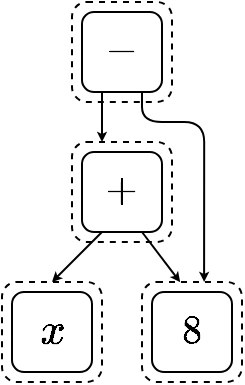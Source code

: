 <mxfile version="24.7.17">
  <diagram id="WvHjm1HEhhVKs3oMtiiu" name="Page-1">
    <mxGraphModel dx="754" dy="539" grid="1" gridSize="10" guides="1" tooltips="1" connect="1" arrows="1" fold="1" page="1" pageScale="1" pageWidth="1100" pageHeight="850" math="1" shadow="0">
      <root>
        <mxCell id="0" />
        <mxCell id="1" parent="0" />
        <mxCell id="xBYAKWbB2OGDabFkx_kC-5" value="" style="rounded=1;whiteSpace=wrap;html=1;fillColor=none;aspect=fixed;dashed=1;strokeColor=#000000;" parent="1" vertex="1">
          <mxGeometry x="75" y="105" width="50" height="50" as="geometry" />
        </mxCell>
        <mxCell id="xBYAKWbB2OGDabFkx_kC-3" value="" style="rounded=1;whiteSpace=wrap;html=1;fillColor=none;aspect=fixed;dashed=1;strokeColor=#000000;" parent="1" vertex="1">
          <mxGeometry x="75" y="35" width="50" height="50" as="geometry" />
        </mxCell>
        <mxCell id="xBYAKWbB2OGDabFkx_kC-2" value="&lt;div style=&quot;&quot;&gt;&lt;span style=&quot;background-color: initial;&quot;&gt;&lt;font face=&quot;Helvetica&quot; style=&quot;font-size: 17px;&quot;&gt;$$-$$&lt;/font&gt;&lt;/span&gt;&lt;/div&gt;" style="rounded=1;whiteSpace=wrap;html=1;fillColor=none;aspect=fixed;align=center;" parent="1" vertex="1">
          <mxGeometry x="80" y="40" width="40" height="40" as="geometry" />
        </mxCell>
        <mxCell id="xBYAKWbB2OGDabFkx_kC-4" value="&lt;font face=&quot;Helvetica&quot; style=&quot;font-size: 17px;&quot;&gt;$$+$$&lt;/font&gt;" style="rounded=1;whiteSpace=wrap;html=1;fillColor=none;aspect=fixed;verticalAlign=middle;horizontal=1;labelPosition=center;verticalLabelPosition=middle;align=center;fontSize=16;" parent="1" vertex="1">
          <mxGeometry x="80" y="110" width="40" height="40" as="geometry" />
        </mxCell>
        <mxCell id="xBYAKWbB2OGDabFkx_kC-12" value="" style="rounded=1;whiteSpace=wrap;html=1;fillColor=none;aspect=fixed;dashed=1;strokeColor=#000000;" parent="1" vertex="1">
          <mxGeometry x="110" y="175" width="50" height="50" as="geometry" />
        </mxCell>
        <mxCell id="xBYAKWbB2OGDabFkx_kC-13" value="&lt;font style=&quot;font-size: 17px;&quot;&gt;$$8$$&lt;/font&gt;" style="rounded=1;whiteSpace=wrap;html=1;fillColor=none;aspect=fixed;verticalAlign=middle;horizontal=1;labelPosition=center;verticalLabelPosition=middle;align=center;fontSize=16;" parent="1" vertex="1">
          <mxGeometry x="115" y="180" width="40" height="40" as="geometry" />
        </mxCell>
        <mxCell id="xBYAKWbB2OGDabFkx_kC-14" value="" style="rounded=1;whiteSpace=wrap;html=1;fillColor=none;aspect=fixed;dashed=1;strokeColor=#000000;" parent="1" vertex="1">
          <mxGeometry x="40" y="175" width="50" height="50" as="geometry" />
        </mxCell>
        <mxCell id="xBYAKWbB2OGDabFkx_kC-15" value="&lt;font face=&quot;Helvetica&quot; style=&quot;font-size: 19px;&quot;&gt;$$x$$&lt;/font&gt;" style="rounded=1;whiteSpace=wrap;html=1;fillColor=none;aspect=fixed;verticalAlign=middle;horizontal=1;labelPosition=center;verticalLabelPosition=middle;align=center;fontSize=16;" parent="1" vertex="1">
          <mxGeometry x="45" y="180" width="40" height="40" as="geometry" />
        </mxCell>
        <mxCell id="xBYAKWbB2OGDabFkx_kC-16" style="edgeStyle=orthogonalEdgeStyle;rounded=0;orthogonalLoop=1;jettySize=auto;html=1;entryX=0.318;entryY=-0.012;entryDx=0;entryDy=0;entryPerimeter=0;endSize=2;exitX=0.25;exitY=1;exitDx=0;exitDy=0;" parent="1" source="xBYAKWbB2OGDabFkx_kC-2" edge="1">
          <mxGeometry relative="1" as="geometry">
            <mxPoint x="100" y="90" as="sourcePoint" />
            <mxPoint x="90" y="105" as="targetPoint" />
            <Array as="points">
              <mxPoint x="90" y="90" />
              <mxPoint x="90" y="90" />
            </Array>
          </mxGeometry>
        </mxCell>
        <mxCell id="xBYAKWbB2OGDabFkx_kC-17" style="edgeStyle=orthogonalEdgeStyle;rounded=1;orthogonalLoop=1;jettySize=auto;html=1;exitX=0.75;exitY=1;exitDx=0;exitDy=0;entryX=0.621;entryY=-0.001;entryDx=0;entryDy=0;endSize=2;entryPerimeter=0;" parent="1" source="xBYAKWbB2OGDabFkx_kC-2" target="xBYAKWbB2OGDabFkx_kC-12" edge="1">
          <mxGeometry relative="1" as="geometry">
            <Array as="points">
              <mxPoint x="110" y="95" />
              <mxPoint x="141" y="95" />
            </Array>
            <mxPoint x="111" y="80" as="sourcePoint" />
            <mxPoint x="138" y="165" as="targetPoint" />
          </mxGeometry>
        </mxCell>
        <mxCell id="xBYAKWbB2OGDabFkx_kC-19" style="rounded=0;orthogonalLoop=1;jettySize=auto;html=1;exitX=0.25;exitY=1;exitDx=0;exitDy=0;entryX=0.5;entryY=0;entryDx=0;entryDy=0;endSize=2;" parent="1" source="xBYAKWbB2OGDabFkx_kC-4" target="xBYAKWbB2OGDabFkx_kC-14" edge="1">
          <mxGeometry relative="1" as="geometry">
            <mxPoint x="90" y="155" as="sourcePoint" />
            <mxPoint x="67" y="180" as="targetPoint" />
          </mxGeometry>
        </mxCell>
        <mxCell id="xBYAKWbB2OGDabFkx_kC-20" style="rounded=0;orthogonalLoop=1;jettySize=auto;html=1;exitX=0.75;exitY=1;exitDx=0;exitDy=0;entryX=0.382;entryY=0.002;entryDx=0;entryDy=0;endSize=2;entryPerimeter=0;" parent="1" source="xBYAKWbB2OGDabFkx_kC-4" target="xBYAKWbB2OGDabFkx_kC-12" edge="1">
          <mxGeometry relative="1" as="geometry">
            <mxPoint x="100" y="160" as="sourcePoint" />
            <mxPoint x="75" y="185" as="targetPoint" />
          </mxGeometry>
        </mxCell>
        <mxCell id="E562748UrakpwenO2PT4-4" value="" style="rounded=0;whiteSpace=wrap;html=1;fillColor=none;strokeColor=none;" vertex="1" parent="1">
          <mxGeometry x="39" y="195" width="1" height="10" as="geometry" />
        </mxCell>
      </root>
    </mxGraphModel>
  </diagram>
</mxfile>
